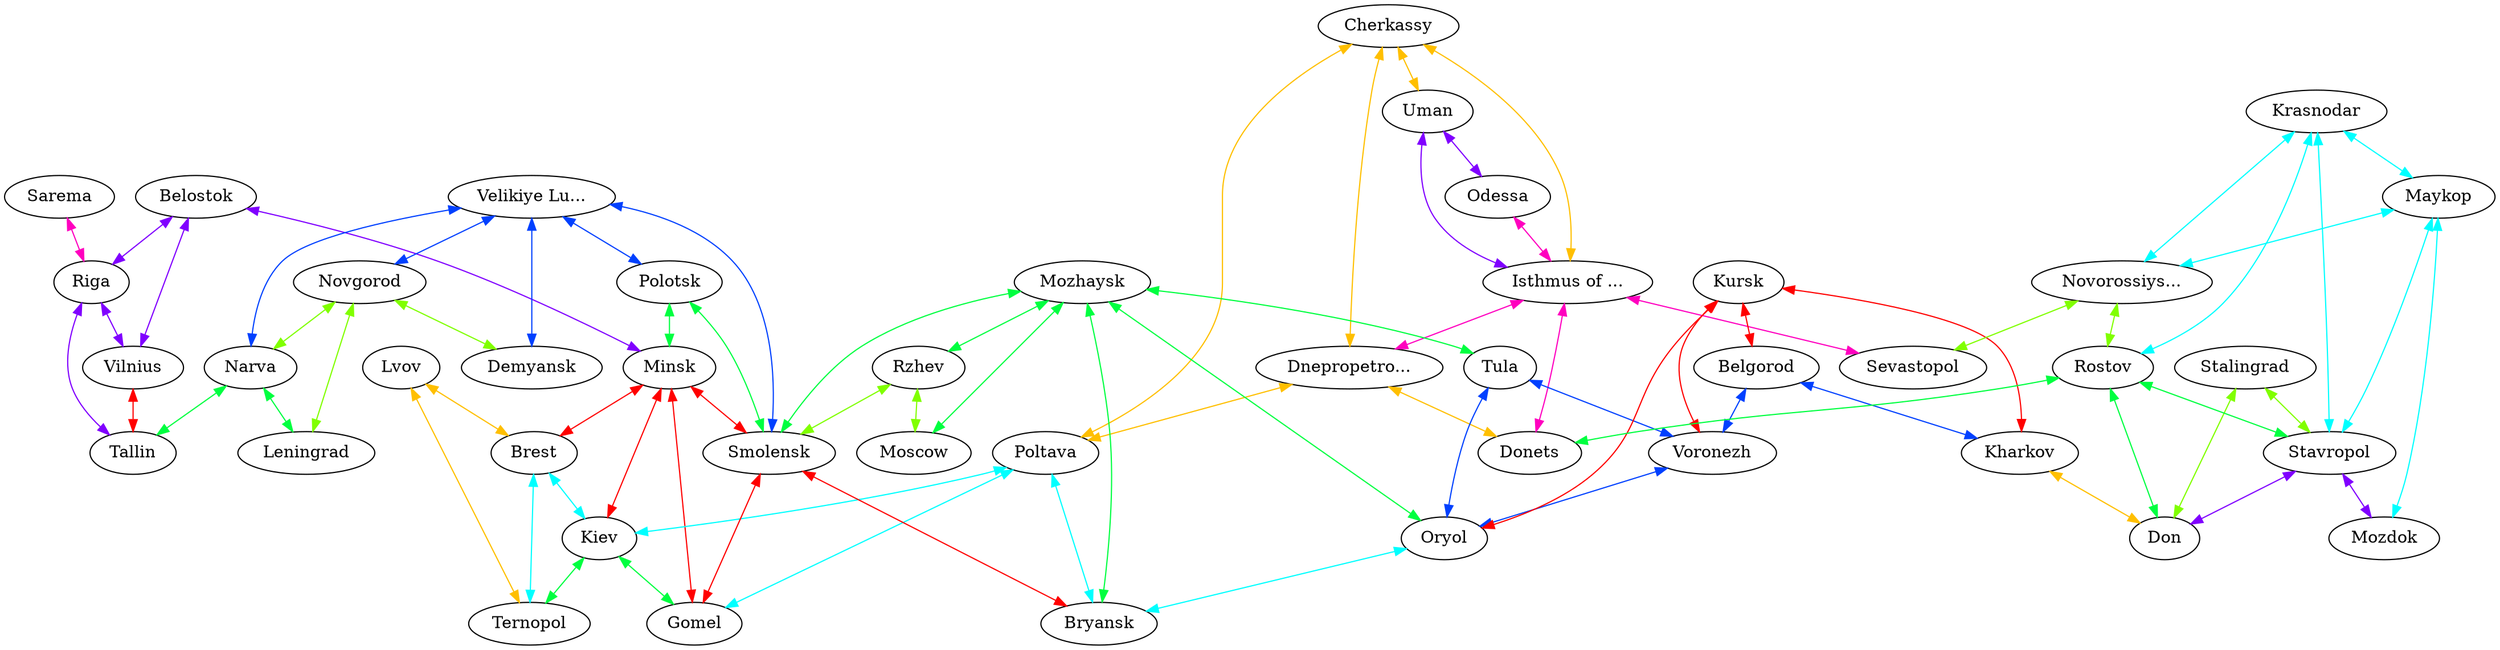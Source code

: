 graph x {
"Sarema" [pos="0.652777777777778,-0.777777777777778",label="Sarema"]
"Riga" [pos="0.833333333333333,-1.77777777777778",label="Riga"]
"Tallin" [pos="1.48611111111111,-0.791666666666667",label="Tallin"]
"Vilnius" [pos="1.75,-1.70833333333333",label="Vilnius"]
"Belostok" [pos="0.694444444444444,-3.06944444444444",label="Belostok"]
"Lvov" [pos="0.680555555555556,-4.29166666666667",label="Lvov"]
"Ternopol" [pos="1.97222222222222,-4.875",label="Ternopol"]
"Brest" [pos="1.22222222222222,-4.01388888888889",label="Brest"]
"Kiev" [pos="2.29166666666667,-3.81944444444444",label="Kiev"]
"Minsk" [pos="1.94444444444444,-2.90277777777778",label="Minsk"]
"Gomel" [pos="2.80555555555556,-3.30555555555556",label="Gomel"]
"Poltava" [pos="3.19444444444444,-3.94444444444444",label="Poltava"]
"Odessa" [pos="2.625,-5.29166666666667",label="Odessa"]
"Uman" [pos="2.77777777777778,-4.79166666666667",label="Uman"]
"Isthmus of Perekop" [pos="4.05555555555556,-5.11111111111111",label="Isthmus of ..."]
"Sevastopol" [pos="4.23611111111111,-5.97222222222222",label="Sevastopol"]
"Cherkassy" [pos="3.5,-4.40277777777778",label="Cherkassy"]
"Dnepropetrovsk" [pos="4.06944444444444,-4.20833333333333",label="Dnepropetro..."]
"Donets" [pos="5.15277777777778,-5.08333333333333",label="Donets"]
"Leningrad" [pos="3.05555555555556,-0.611111111111111",label="Leningrad"]
"Narva" [pos="2.34722222222222,-0.861111111111111",label="Narva"]
"Novgorod" [pos="2.83333333333333,-0.972222222222222",label="Novgorod"]
"Demyansk" [pos="3.30555555555556,-1.45833333333333",label="Demyansk"]
"Velikiye Luki" [pos="2.875,-1.88888888888889",label="Velikiye Lu..."]
"Polotsk" [pos="1.98611111111111,-2.29166666666667",label="Polotsk"]
"Smolensk" [pos="3.05555555555556,-2.66666666666667",label="Smolensk"]
"Moscow" [pos="4.38888888888889,-1.81944444444444",label="Moscow"]
"Rzhev" [pos="3.86111111111111,-1.91666666666667",label="Rzhev"]
"Mozhaysk" [pos="3.88888888888889,-2.55555555555556",label="Mozhaysk"]
"Tula" [pos="5.33333333333333,-2.68055555555556",label="Tula"]
"Oryol" [pos="4.40277777777778,-3",label="Oryol"]
"Bryansk" [pos="3.90277777777778,-3.15277777777778",label="Bryansk"]
"Voronezh" [pos="5.16666666666667,-3.11111111111111",label="Voronezh"]
"Kursk" [pos="4.51388888888889,-3.91666666666667",label="Kursk"]
"Belgorod" [pos="4.91666666666667,-3.69444444444444",label="Belgorod"]
"Kharkov" [pos="5.55555555555556,-4.44444444444444",label="Kharkov"]
"Don" [pos="6.19444444444444,-4.56944444444444",label="Don"]
"Stalingrad" [pos="7.52777777777778,-4.66666666666667",label="Stalingrad"]
"Rostov" [pos="6.31944444444444,-5.01388888888889",label="Rostov"]
"Novorossiysk" [pos="5.91666666666667,-5.86111111111111",label="Novorossiys..."]
"Krasnodar" [pos="6.84722222222222,-5.44444444444444",label="Krasnodar"]
"Maykop" [pos="7.20833333333333,-6.01388888888889",label="Maykop"]
"Mozdok" [pos="7.875,-5.54166666666667",label="Mozdok"]
"Stavropol" [pos="7.09722222222222,-4.97222222222222",label="Stavropol"]
"Cherkassy" -- "Isthmus of Perekop" [dir="both",color="0.125,1,1"]
"Cherkassy" -- "Poltava" [dir="both",color="0.125,1,1"]
"Cherkassy" -- "Dnepropetrovsk" [dir="both",color="0.125,1,1"]
"Cherkassy" -- "Uman" [dir="both",color="0.125,1,1"]
"Stalingrad" -- "Stavropol" [dir="both",color="0.25,1,1"]
"Stalingrad" -- "Don" [dir="both",color="0.25,1,1"]
"Mozhaysk" -- "Smolensk" [dir="both",color="0.375,1,1"]
"Mozhaysk" -- "Tula" [dir="both",color="0.375,1,1"]
"Mozhaysk" -- "Moscow" [dir="both",color="0.375,1,1"]
"Mozhaysk" -- "Bryansk" [dir="both",color="0.375,1,1"]
"Mozhaysk" -- "Oryol" [dir="both",color="0.375,1,1"]
"Mozhaysk" -- "Rzhev" [dir="both",color="0.375,1,1"]
"Krasnodar" -- "Maykop" [dir="both",color="0.5,1,1"]
"Krasnodar" -- "Rostov" [dir="both",color="0.5,1,1"]
"Krasnodar" -- "Novorossiysk" [dir="both",color="0.5,1,1"]
"Krasnodar" -- "Stavropol" [dir="both",color="0.5,1,1"]
"Velikiye Luki" -- "Demyansk" [dir="both",color="0.625,1,1"]
"Velikiye Luki" -- "Smolensk" [dir="both",color="0.625,1,1"]
"Velikiye Luki" -- "Novgorod" [dir="both",color="0.625,1,1"]
"Velikiye Luki" -- "Narva" [dir="both",color="0.625,1,1"]
"Velikiye Luki" -- "Polotsk" [dir="both",color="0.625,1,1"]
"Uman" -- "Isthmus of Perekop" [dir="both",color="0.75,1,1"]
"Uman" -- "Odessa" [dir="both",color="0.75,1,1"]
"Odessa" -- "Isthmus of Perekop" [dir="both",color="0.875,1,1"]
"Kursk" -- "Belgorod" [dir="both",color="1,1,1"]
"Kursk" -- "Voronezh" [dir="both",color="1,1,1"]
"Kursk" -- "Kharkov" [dir="both",color="1,1,1"]
"Kursk" -- "Oryol" [dir="both",color="1,1,1"]
"Lvov" -- "Ternopol" [dir="both",color="0.125,1,1"]
"Lvov" -- "Brest" [dir="both",color="0.125,1,1"]
"Rzhev" -- "Smolensk" [dir="both",color="0.25,1,1"]
"Rzhev" -- "Moscow" [dir="both",color="0.25,1,1"]
"Polotsk" -- "Minsk" [dir="both",color="0.375,1,1"]
"Polotsk" -- "Smolensk" [dir="both",color="0.375,1,1"]
"Maykop" -- "Novorossiysk" [dir="both",color="0.5,1,1"]
"Maykop" -- "Stavropol" [dir="both",color="0.5,1,1"]
"Maykop" -- "Mozdok" [dir="both",color="0.5,1,1"]
"Belgorod" -- "Voronezh" [dir="both",color="0.625,1,1"]
"Belgorod" -- "Kharkov" [dir="both",color="0.625,1,1"]
"Belostok" -- "Riga" [dir="both",color="0.75,1,1"]
"Belostok" -- "Minsk" [dir="both",color="0.75,1,1"]
"Belostok" -- "Vilnius" [dir="both",color="0.75,1,1"]
"Sarema" -- "Riga" [dir="both",color="0.875,1,1"]
"Minsk" -- "Smolensk" [dir="both",color="1,1,1"]
"Minsk" -- "Brest" [dir="both",color="1,1,1"]
"Minsk" -- "Gomel" [dir="both",color="1,1,1"]
"Minsk" -- "Kiev" [dir="both",color="1,1,1"]
"Kharkov" -- "Don" [dir="both",color="0.125,1,1"]
"Novgorod" -- "Demyansk" [dir="both",color="0.25,1,1"]
"Novgorod" -- "Leningrad" [dir="both",color="0.25,1,1"]
"Novgorod" -- "Narva" [dir="both",color="0.25,1,1"]
"Narva" -- "Leningrad" [dir="both",color="0.375,1,1"]
"Narva" -- "Tallin" [dir="both",color="0.375,1,1"]
"Brest" -- "Ternopol" [dir="both",color="0.5,1,1"]
"Brest" -- "Kiev" [dir="both",color="0.5,1,1"]
"Tula" -- "Voronezh" [dir="both",color="0.625,1,1"]
"Tula" -- "Oryol" [dir="both",color="0.625,1,1"]
"Isthmus of Perekop" -- "Donets" [dir="both",color="0.875,1,1"]
"Isthmus of Perekop" -- "Dnepropetrovsk" [dir="both",color="0.875,1,1"]
"Isthmus of Perekop" -- "Sevastopol" [dir="both",color="0.875,1,1"]
"Smolensk" -- "Gomel" [dir="both",color="1,1,1"]
"Smolensk" -- "Bryansk" [dir="both",color="1,1,1"]
"Dnepropetrovsk" -- "Poltava" [dir="both",color="0.125,1,1"]
"Dnepropetrovsk" -- "Donets" [dir="both",color="0.125,1,1"]
"Novorossiysk" -- "Rostov" [dir="both",color="0.25,1,1"]
"Novorossiysk" -- "Sevastopol" [dir="both",color="0.25,1,1"]
"Rostov" -- "Donets" [dir="both",color="0.375,1,1"]
"Rostov" -- "Stavropol" [dir="both",color="0.375,1,1"]
"Rostov" -- "Don" [dir="both",color="0.375,1,1"]
"Poltava" -- "Gomel" [dir="both",color="0.5,1,1"]
"Poltava" -- "Bryansk" [dir="both",color="0.5,1,1"]
"Poltava" -- "Kiev" [dir="both",color="0.5,1,1"]
"Voronezh" -- "Oryol" [dir="both",color="0.625,1,1"]
"Riga" -- "Vilnius" [dir="both",color="0.75,1,1"]
"Riga" -- "Tallin" [dir="both",color="0.75,1,1"]
"Vilnius" -- "Tallin" [dir="both",color="1,1,1"]
"Kiev" -- "Ternopol" [dir="both",color="0.375,1,1"]
"Kiev" -- "Gomel" [dir="both",color="0.375,1,1"]
"Oryol" -- "Bryansk" [dir="both",color="0.5,1,1"]
"Stavropol" -- "Mozdok" [dir="both",color="0.75,1,1"]
"Stavropol" -- "Don" [dir="both",color="0.75,1,1"]
}
